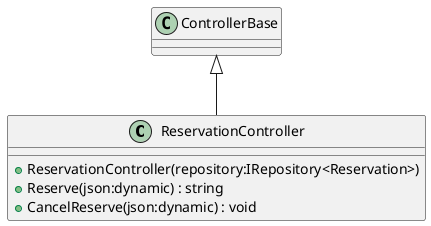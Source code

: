 @startuml
class ReservationController {
    + ReservationController(repository:IRepository<Reservation>)
    + Reserve(json:dynamic) : string
    + CancelReserve(json:dynamic) : void
}
ControllerBase <|-- ReservationController
@enduml
